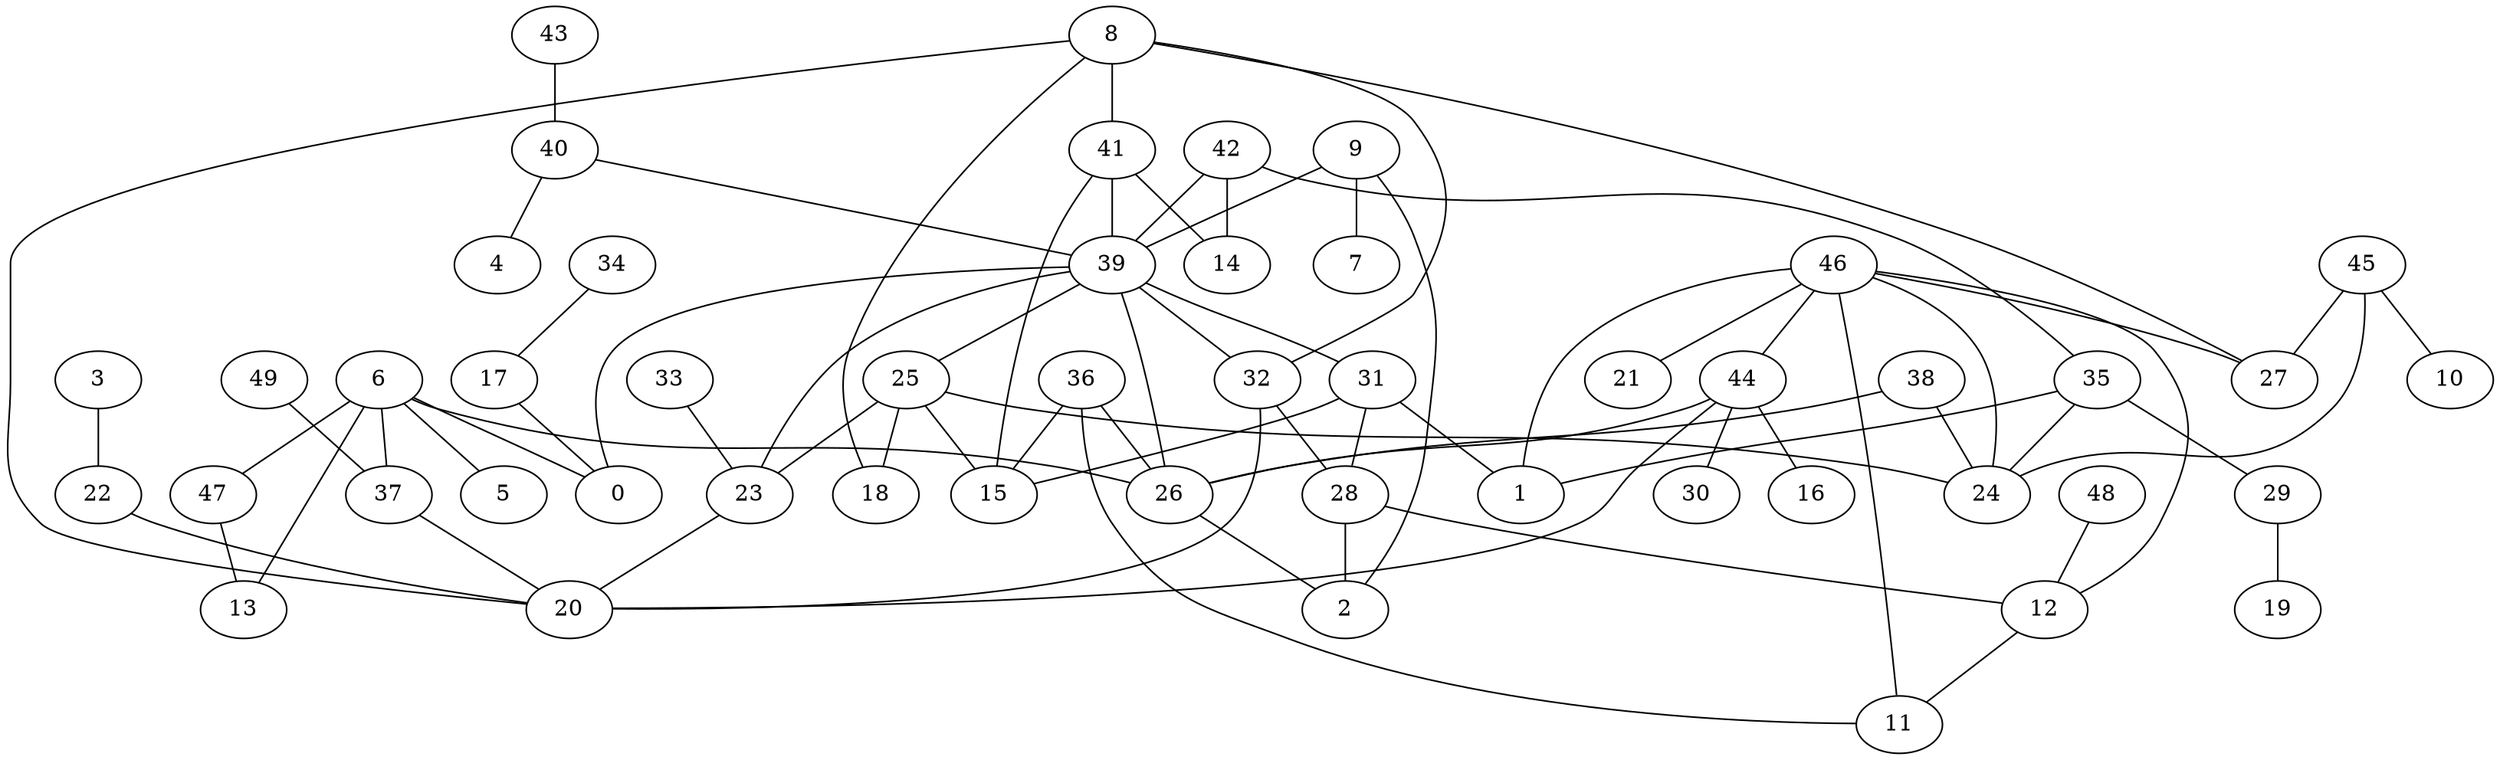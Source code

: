 digraph GG_graph {

subgraph G_graph {
edge [color = black]
"33" -> "23" [dir = none]
"43" -> "40" [dir = none]
"8" -> "27" [dir = none]
"48" -> "12" [dir = none]
"38" -> "24" [dir = none]
"31" -> "1" [dir = none]
"22" -> "20" [dir = none]
"29" -> "19" [dir = none]
"46" -> "44" [dir = none]
"46" -> "12" [dir = none]
"46" -> "27" [dir = none]
"46" -> "1" [dir = none]
"46" -> "11" [dir = none]
"46" -> "21" [dir = none]
"46" -> "24" [dir = none]
"9" -> "7" [dir = none]
"9" -> "2" [dir = none]
"9" -> "39" [dir = none]
"40" -> "4" [dir = none]
"40" -> "39" [dir = none]
"17" -> "0" [dir = none]
"36" -> "15" [dir = none]
"3" -> "22" [dir = none]
"45" -> "10" [dir = none]
"45" -> "24" [dir = none]
"6" -> "47" [dir = none]
"6" -> "26" [dir = none]
"6" -> "5" [dir = none]
"6" -> "37" [dir = none]
"6" -> "13" [dir = none]
"6" -> "0" [dir = none]
"39" -> "32" [dir = none]
"39" -> "23" [dir = none]
"39" -> "0" [dir = none]
"39" -> "25" [dir = none]
"23" -> "20" [dir = none]
"34" -> "17" [dir = none]
"28" -> "2" [dir = none]
"41" -> "15" [dir = none]
"41" -> "14" [dir = none]
"41" -> "39" [dir = none]
"42" -> "35" [dir = none]
"49" -> "37" [dir = none]
"25" -> "18" [dir = none]
"25" -> "24" [dir = none]
"35" -> "29" [dir = none]
"35" -> "24" [dir = none]
"44" -> "30" [dir = none]
"44" -> "16" [dir = none]
"26" -> "2" [dir = none]
"12" -> "11" [dir = none]
"8" -> "18" [dir = none]
"32" -> "28" [dir = none]
"35" -> "1" [dir = none]
"36" -> "26" [dir = none]
"31" -> "15" [dir = none]
"38" -> "26" [dir = none]
"8" -> "32" [dir = none]
"47" -> "13" [dir = none]
"28" -> "12" [dir = none]
"45" -> "27" [dir = none]
"8" -> "41" [dir = none]
"44" -> "20" [dir = none]
"25" -> "15" [dir = none]
"39" -> "31" [dir = none]
"37" -> "20" [dir = none]
"32" -> "20" [dir = none]
"42" -> "39" [dir = none]
"42" -> "14" [dir = none]
"8" -> "20" [dir = none]
"36" -> "11" [dir = none]
"25" -> "23" [dir = none]
"39" -> "26" [dir = none]
"31" -> "28" [dir = none]
"44" -> "26" [dir = none]
}

}
